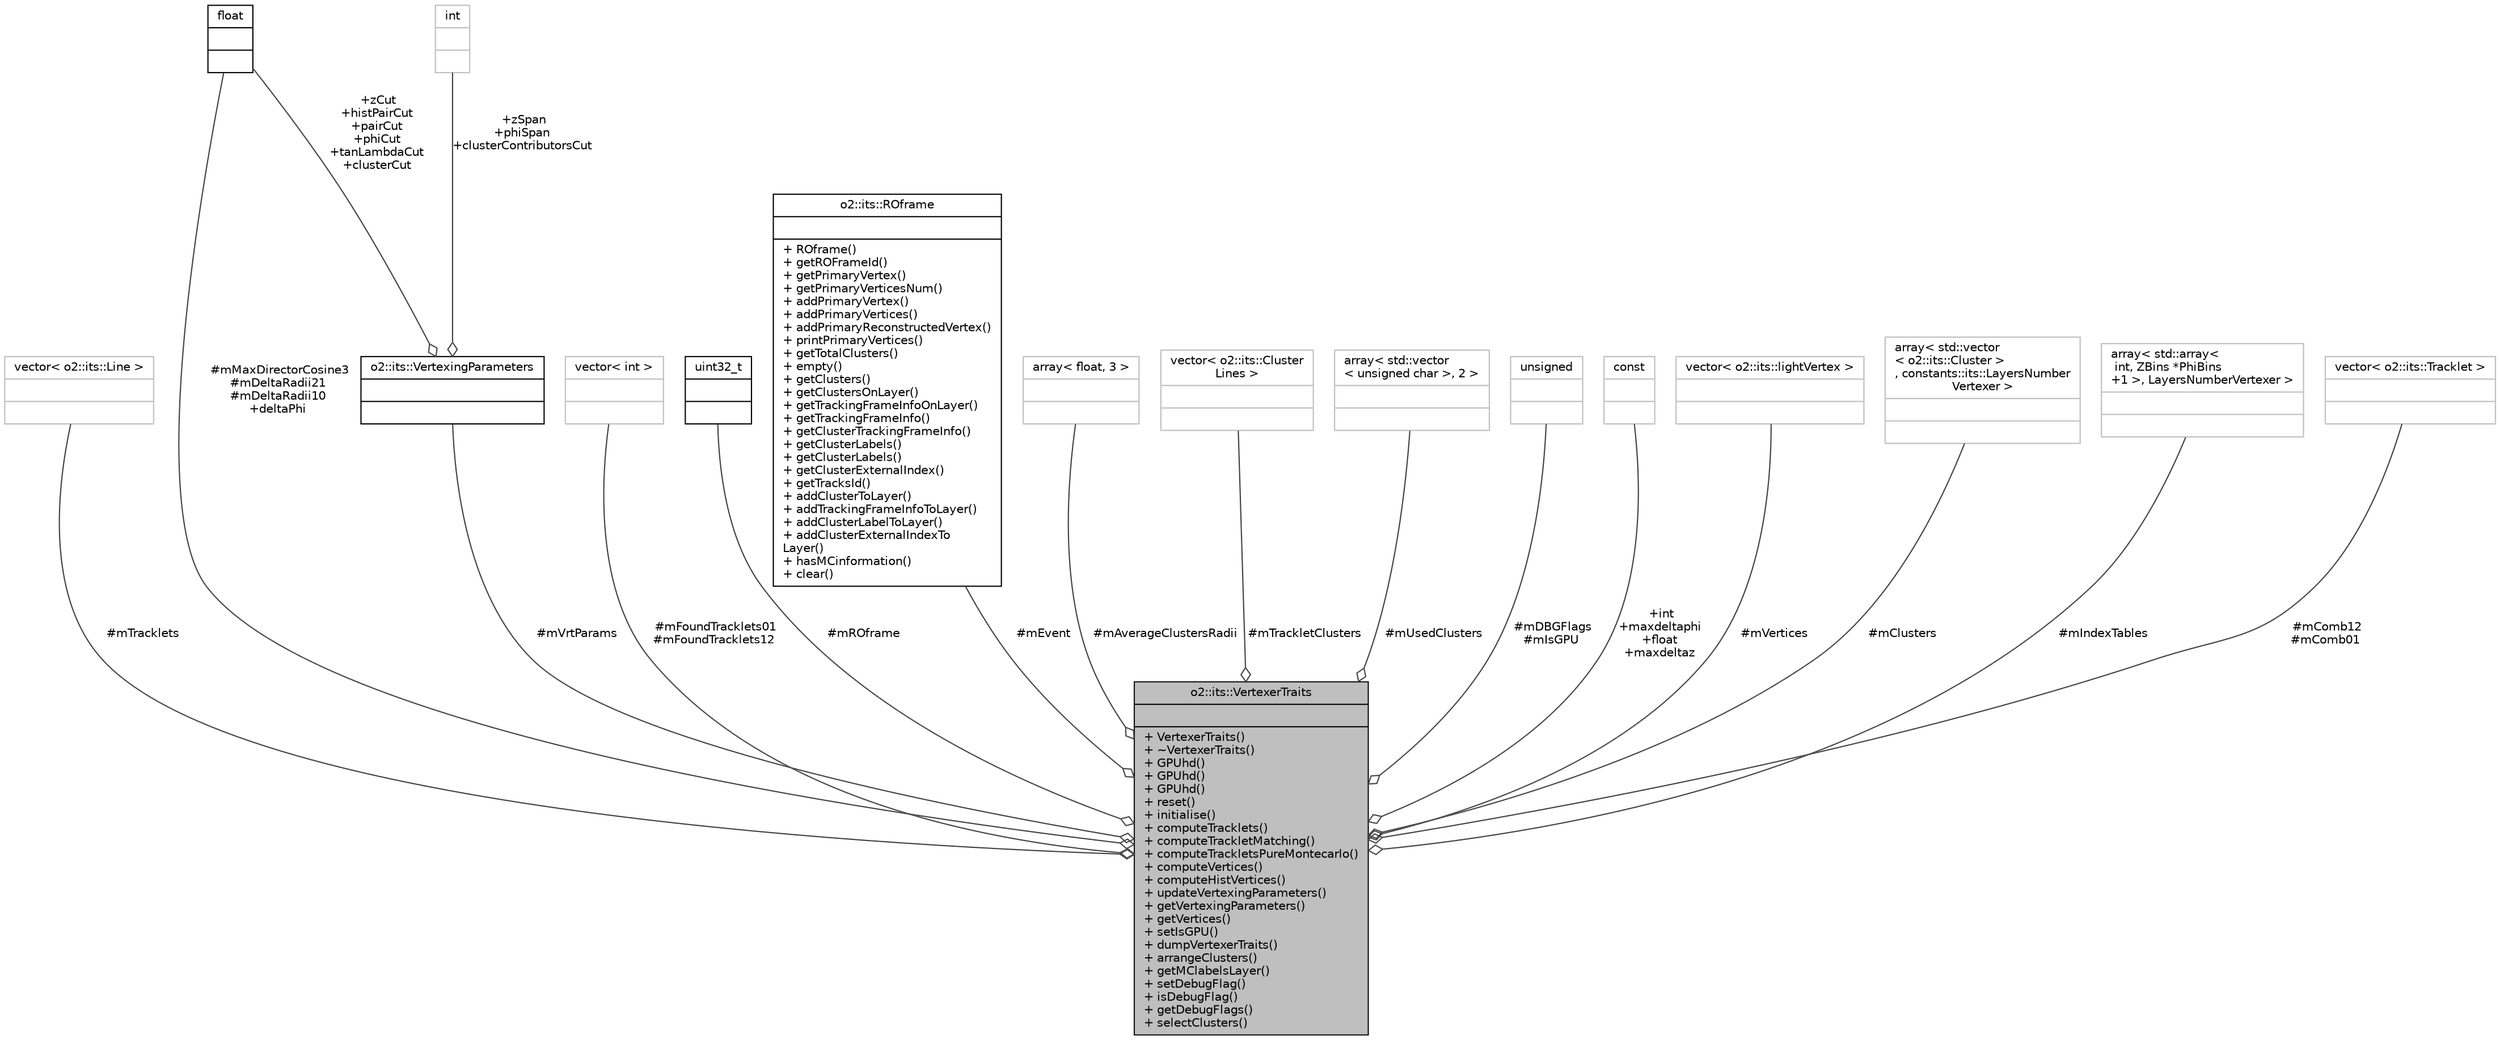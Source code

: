 digraph "o2::its::VertexerTraits"
{
 // INTERACTIVE_SVG=YES
  bgcolor="transparent";
  edge [fontname="Helvetica",fontsize="10",labelfontname="Helvetica",labelfontsize="10"];
  node [fontname="Helvetica",fontsize="10",shape=record];
  Node3 [label="{o2::its::VertexerTraits\n||+ VertexerTraits()\l+ ~VertexerTraits()\l+ GPUhd()\l+ GPUhd()\l+ GPUhd()\l+ reset()\l+ initialise()\l+ computeTracklets()\l+ computeTrackletMatching()\l+ computeTrackletsPureMontecarlo()\l+ computeVertices()\l+ computeHistVertices()\l+ updateVertexingParameters()\l+ getVertexingParameters()\l+ getVertices()\l+ setIsGPU()\l+ dumpVertexerTraits()\l+ arrangeClusters()\l+ getMClabelsLayer()\l+ setDebugFlag()\l+ isDebugFlag()\l+ getDebugFlags()\l+ selectClusters()\l}",height=0.2,width=0.4,color="black", fillcolor="grey75", style="filled", fontcolor="black"];
  Node4 -> Node3 [color="grey25",fontsize="10",style="solid",label=" #mTracklets" ,arrowhead="odiamond",fontname="Helvetica"];
  Node4 [label="{vector\< o2::its::Line \>\n||}",height=0.2,width=0.4,color="grey75"];
  Node5 -> Node3 [color="grey25",fontsize="10",style="solid",label=" #mVrtParams" ,arrowhead="odiamond",fontname="Helvetica"];
  Node5 [label="{o2::its::VertexingParameters\n||}",height=0.2,width=0.4,color="black",URL="$d2/de3/structo2_1_1its_1_1VertexingParameters.html"];
  Node6 -> Node5 [color="grey25",fontsize="10",style="solid",label=" +zCut\n+histPairCut\n+pairCut\n+phiCut\n+tanLambdaCut\n+clusterCut" ,arrowhead="odiamond",fontname="Helvetica"];
  Node6 [label="{float\n||}",height=0.2,width=0.4,color="black",URL="$d4/dc3/classfloat.html"];
  Node7 -> Node5 [color="grey25",fontsize="10",style="solid",label=" +zSpan\n+phiSpan\n+clusterContributorsCut" ,arrowhead="odiamond",fontname="Helvetica"];
  Node7 [label="{int\n||}",height=0.2,width=0.4,color="grey75"];
  Node6 -> Node3 [color="grey25",fontsize="10",style="solid",label=" #mMaxDirectorCosine3\n#mDeltaRadii21\n#mDeltaRadii10\n+deltaPhi" ,arrowhead="odiamond",fontname="Helvetica"];
  Node8 -> Node3 [color="grey25",fontsize="10",style="solid",label=" #mFoundTracklets01\n#mFoundTracklets12" ,arrowhead="odiamond",fontname="Helvetica"];
  Node8 [label="{vector\< int \>\n||}",height=0.2,width=0.4,color="grey75"];
  Node9 -> Node3 [color="grey25",fontsize="10",style="solid",label=" #mROframe" ,arrowhead="odiamond",fontname="Helvetica"];
  Node9 [label="{uint32_t\n||}",height=0.2,width=0.4,color="black",URL="$d3/d87/classuint32__t.html"];
  Node10 -> Node3 [color="grey25",fontsize="10",style="solid",label=" #mEvent" ,arrowhead="odiamond",fontname="Helvetica"];
  Node10 [label="{o2::its::ROframe\n||+ ROframe()\l+ getROFrameId()\l+ getPrimaryVertex()\l+ getPrimaryVerticesNum()\l+ addPrimaryVertex()\l+ addPrimaryVertices()\l+ addPrimaryReconstructedVertex()\l+ printPrimaryVertices()\l+ getTotalClusters()\l+ empty()\l+ getClusters()\l+ getClustersOnLayer()\l+ getTrackingFrameInfoOnLayer()\l+ getTrackingFrameInfo()\l+ getClusterTrackingFrameInfo()\l+ getClusterLabels()\l+ getClusterLabels()\l+ getClusterExternalIndex()\l+ getTracksId()\l+ addClusterToLayer()\l+ addTrackingFrameInfoToLayer()\l+ addClusterLabelToLayer()\l+ addClusterExternalIndexTo\lLayer()\l+ hasMCinformation()\l+ clear()\l}",height=0.2,width=0.4,color="black",URL="$d6/d58/classo2_1_1its_1_1ROframe.html"];
  Node11 -> Node3 [color="grey25",fontsize="10",style="solid",label=" #mAverageClustersRadii" ,arrowhead="odiamond",fontname="Helvetica"];
  Node11 [label="{array\< float, 3 \>\n||}",height=0.2,width=0.4,color="grey75"];
  Node12 -> Node3 [color="grey25",fontsize="10",style="solid",label=" #mTrackletClusters" ,arrowhead="odiamond",fontname="Helvetica"];
  Node12 [label="{vector\< o2::its::Cluster\lLines \>\n||}",height=0.2,width=0.4,color="grey75"];
  Node13 -> Node3 [color="grey25",fontsize="10",style="solid",label=" #mUsedClusters" ,arrowhead="odiamond",fontname="Helvetica"];
  Node13 [label="{array\< std::vector\l\< unsigned char \>, 2 \>\n||}",height=0.2,width=0.4,color="grey75"];
  Node14 -> Node3 [color="grey25",fontsize="10",style="solid",label=" #mDBGFlags\n#mIsGPU" ,arrowhead="odiamond",fontname="Helvetica"];
  Node14 [label="{unsigned\n||}",height=0.2,width=0.4,color="grey75"];
  Node15 -> Node3 [color="grey25",fontsize="10",style="solid",label=" +int\n+maxdeltaphi\n+float\n+maxdeltaz" ,arrowhead="odiamond",fontname="Helvetica"];
  Node15 [label="{const\n||}",height=0.2,width=0.4,color="grey75"];
  Node16 -> Node3 [color="grey25",fontsize="10",style="solid",label=" #mVertices" ,arrowhead="odiamond",fontname="Helvetica"];
  Node16 [label="{vector\< o2::its::lightVertex \>\n||}",height=0.2,width=0.4,color="grey75"];
  Node17 -> Node3 [color="grey25",fontsize="10",style="solid",label=" #mClusters" ,arrowhead="odiamond",fontname="Helvetica"];
  Node17 [label="{array\< std::vector\l\< o2::its::Cluster \>\l, constants::its::LayersNumber\lVertexer \>\n||}",height=0.2,width=0.4,color="grey75"];
  Node18 -> Node3 [color="grey25",fontsize="10",style="solid",label=" #mIndexTables" ,arrowhead="odiamond",fontname="Helvetica"];
  Node18 [label="{array\< std::array\<\l int, ZBins *PhiBins\l+1 \>, LayersNumberVertexer \>\n||}",height=0.2,width=0.4,color="grey75"];
  Node19 -> Node3 [color="grey25",fontsize="10",style="solid",label=" #mComb12\n#mComb01" ,arrowhead="odiamond",fontname="Helvetica"];
  Node19 [label="{vector\< o2::its::Tracklet \>\n||}",height=0.2,width=0.4,color="grey75"];
}
